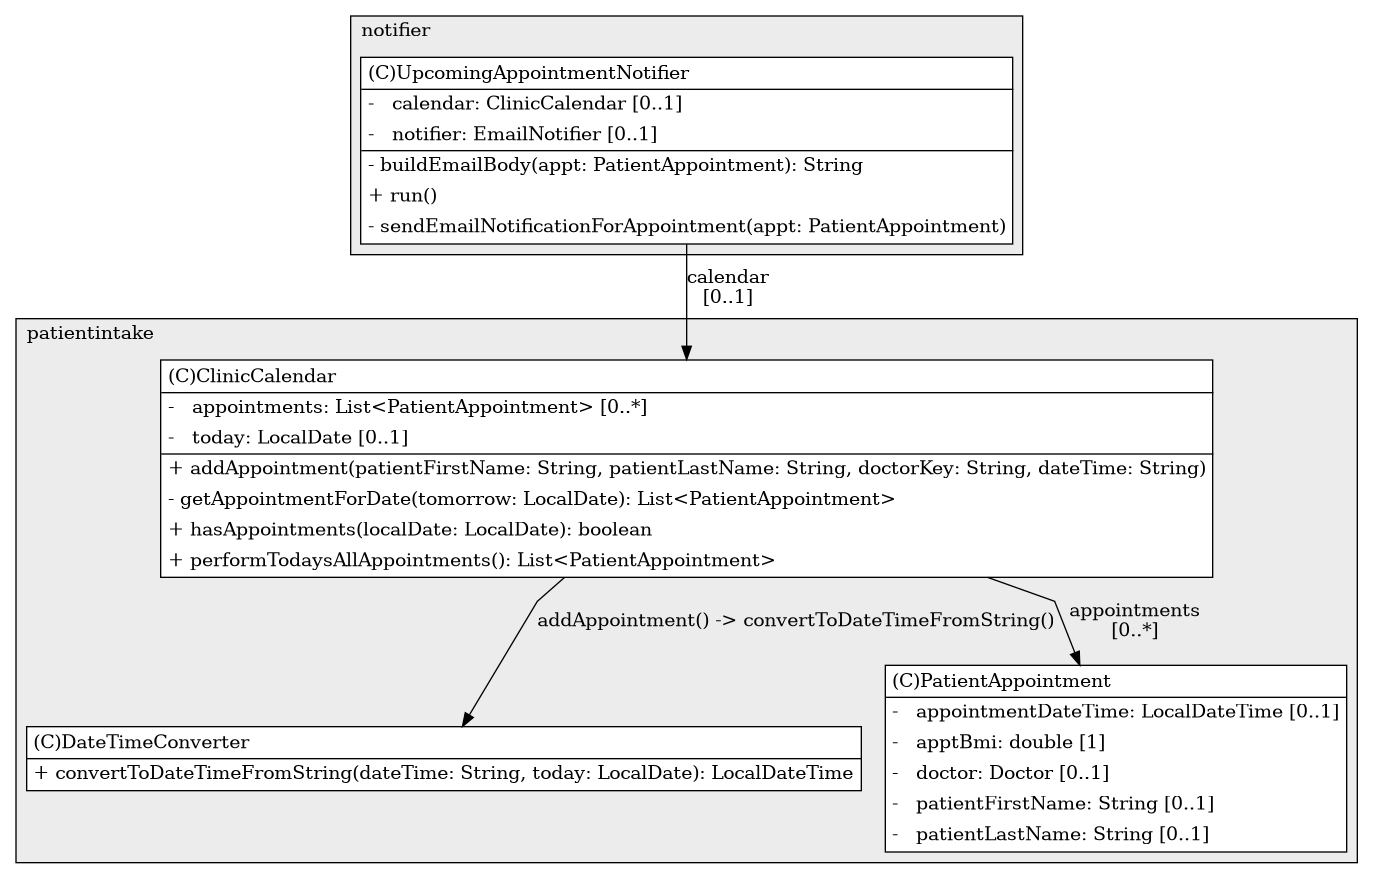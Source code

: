 @startuml

/' diagram meta data start
config=StructureConfiguration;
{
  "projectClassification": {
    "searchMode": "OpenProject", // OpenProject, AllProjects
    "includedProjects": "",
    "pathEndKeywords": "*.impl",
    "isClientPath": "",
    "isClientName": "",
    "isTestPath": "",
    "isTestName": "",
    "isMappingPath": "",
    "isMappingName": "",
    "isDataAccessPath": "",
    "isDataAccessName": "",
    "isDataStructurePath": "",
    "isDataStructureName": "",
    "isInterfaceStructuresPath": "",
    "isInterfaceStructuresName": "",
    "isEntryPointPath": "",
    "isEntryPointName": "",
    "treatFinalFieldsAsMandatory": false
  },
  "graphRestriction": {
    "classPackageExcludeFilter": "",
    "classPackageIncludeFilter": "",
    "classNameExcludeFilter": "",
    "classNameIncludeFilter": "",
    "methodNameExcludeFilter": "",
    "methodNameIncludeFilter": "",
    "removeByInheritance": "", // inheritance/annotation based filtering is done in a second step
    "removeByAnnotation": "",
    "removeByClassPackage": "", // cleanup the graph after inheritance/annotation based filtering is done
    "removeByClassName": "",
    "cutMappings": false,
    "cutEnum": true,
    "cutTests": true,
    "cutClient": true,
    "cutDataAccess": false,
    "cutInterfaceStructures": false,
    "cutDataStructures": false,
    "cutGetterAndSetter": true,
    "cutConstructors": true
  },
  "graphTraversal": {
    "forwardDepth": 6,
    "backwardDepth": 6,
    "classPackageExcludeFilter": "",
    "classPackageIncludeFilter": "",
    "classNameExcludeFilter": "",
    "classNameIncludeFilter": "",
    "methodNameExcludeFilter": "",
    "methodNameIncludeFilter": "",
    "hideMappings": false,
    "hideDataStructures": false,
    "hidePrivateMethods": true,
    "hideInterfaceCalls": true, // indirection: implementation -> interface (is hidden) -> implementation
    "onlyShowApplicationEntryPoints": false, // root node is included
    "useMethodCallsForStructureDiagram": "ForwardOnly" // ForwardOnly, BothDirections, No
  },
  "details": {
    "aggregation": "GroupByClass", // ByClass, GroupByClass, None
    "showClassGenericTypes": true,
    "showMethods": true,
    "showMethodParameterNames": true,
    "showMethodParameterTypes": true,
    "showMethodReturnType": true,
    "showPackageLevels": 2,
    "showDetailedClassStructure": true
  },
  "rootClass": "patientintake.ClinicCalendar",
  "extensionCallbackMethod": "" // qualified.class.name#methodName - signature: public static String method(String)
}
diagram meta data end '/



digraph g {
    rankdir="TB"
    splines=polyline
    

'nodes 
subgraph cluster_1058538895 { 
   	label=patientintake
	labeljust=l
	fillcolor="#ececec"
	style=filled
   
   ClinicCalendar1058538895[
	label=<<TABLE BORDER="1" CELLBORDER="0" CELLPADDING="4" CELLSPACING="0">
<TR><TD ALIGN="LEFT" >(C)ClinicCalendar</TD></TR>
<HR/>
<TR><TD ALIGN="LEFT" >-   appointments: List&lt;PatientAppointment&gt; [0..*]</TD></TR>
<TR><TD ALIGN="LEFT" >-   today: LocalDate [0..1]</TD></TR>
<HR/>
<TR><TD ALIGN="LEFT" >+ addAppointment(patientFirstName: String, patientLastName: String, doctorKey: String, dateTime: String)</TD></TR>
<TR><TD ALIGN="LEFT" >- getAppointmentForDate(tomorrow: LocalDate): List&lt;PatientAppointment&gt;</TD></TR>
<TR><TD ALIGN="LEFT" >+ hasAppointments(localDate: LocalDate): boolean</TD></TR>
<TR><TD ALIGN="LEFT" >+ performTodaysAllAppointments(): List&lt;PatientAppointment&gt;</TD></TR>
</TABLE>>
	style=filled
	margin=0
	shape=plaintext
	fillcolor="#FFFFFF"
];

DateTimeConverter1058538895[
	label=<<TABLE BORDER="1" CELLBORDER="0" CELLPADDING="4" CELLSPACING="0">
<TR><TD ALIGN="LEFT" >(C)DateTimeConverter</TD></TR>
<HR/>
<TR><TD ALIGN="LEFT" >+ convertToDateTimeFromString(dateTime: String, today: LocalDate): LocalDateTime</TD></TR>
</TABLE>>
	style=filled
	margin=0
	shape=plaintext
	fillcolor="#FFFFFF"
];

PatientAppointment1058538895[
	label=<<TABLE BORDER="1" CELLBORDER="0" CELLPADDING="4" CELLSPACING="0">
<TR><TD ALIGN="LEFT" >(C)PatientAppointment</TD></TR>
<HR/>
<TR><TD ALIGN="LEFT" >-   appointmentDateTime: LocalDateTime [0..1]</TD></TR>
<TR><TD ALIGN="LEFT" >-   apptBmi: double [1]</TD></TR>
<TR><TD ALIGN="LEFT" >-   doctor: Doctor [0..1]</TD></TR>
<TR><TD ALIGN="LEFT" >-   patientFirstName: String [0..1]</TD></TR>
<TR><TD ALIGN="LEFT" >-   patientLastName: String [0..1]</TD></TR>
</TABLE>>
	style=filled
	margin=0
	shape=plaintext
	fillcolor="#FFFFFF"
];
} 

subgraph cluster_1585363366 { 
   	label=notifier
	labeljust=l
	fillcolor="#ececec"
	style=filled
   
   UpcomingAppointmentNotifier492380029[
	label=<<TABLE BORDER="1" CELLBORDER="0" CELLPADDING="4" CELLSPACING="0">
<TR><TD ALIGN="LEFT" >(C)UpcomingAppointmentNotifier</TD></TR>
<HR/>
<TR><TD ALIGN="LEFT" >-   calendar: ClinicCalendar [0..1]</TD></TR>
<TR><TD ALIGN="LEFT" >-   notifier: EmailNotifier [0..1]</TD></TR>
<HR/>
<TR><TD ALIGN="LEFT" >- buildEmailBody(appt: PatientAppointment): String</TD></TR>
<TR><TD ALIGN="LEFT" >+ run()</TD></TR>
<TR><TD ALIGN="LEFT" >- sendEmailNotificationForAppointment(appt: PatientAppointment)</TD></TR>
</TABLE>>
	style=filled
	margin=0
	shape=plaintext
	fillcolor="#FFFFFF"
];
} 

'edges    
ClinicCalendar1058538895 -> DateTimeConverter1058538895[label="addAppointment() -> convertToDateTimeFromString()"];
ClinicCalendar1058538895 -> PatientAppointment1058538895[label="appointments
[0..*]"];
UpcomingAppointmentNotifier492380029 -> ClinicCalendar1058538895[label="calendar
[0..1]"];
    
}
@enduml